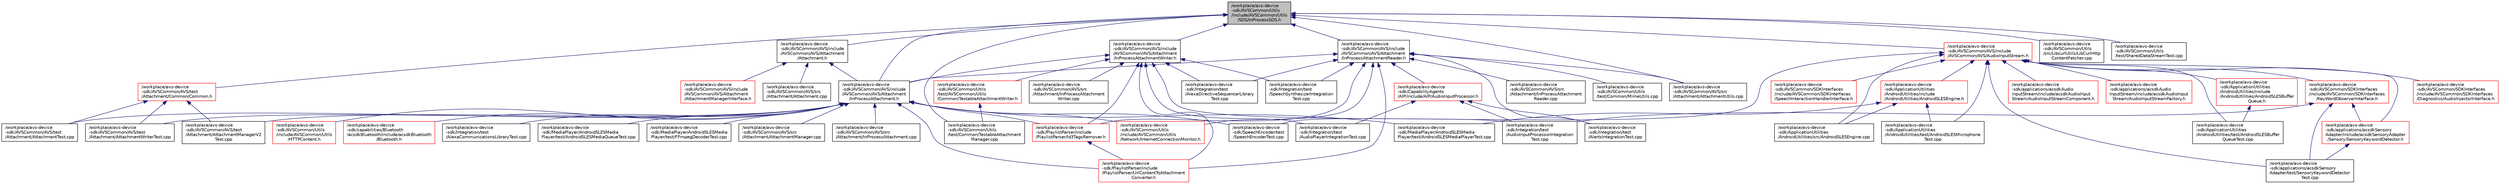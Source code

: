 digraph "/workplace/avs-device-sdk/AVSCommon/Utils/include/AVSCommon/Utils/SDS/InProcessSDS.h"
{
 // LATEX_PDF_SIZE
  edge [fontname="Helvetica",fontsize="10",labelfontname="Helvetica",labelfontsize="10"];
  node [fontname="Helvetica",fontsize="10",shape=record];
  Node1 [label="/workplace/avs-device\l-sdk/AVSCommon/Utils\l/include/AVSCommon/Utils\l/SDS/InProcessSDS.h",height=0.2,width=0.4,color="black", fillcolor="grey75", style="filled", fontcolor="black",tooltip=" "];
  Node1 -> Node2 [dir="back",color="midnightblue",fontsize="10",style="solid",fontname="Helvetica"];
  Node2 [label="/workplace/avs-device\l-sdk/AVSCommon/AVS/include\l/AVSCommon/AVS/Attachment\l/Attachment.h",height=0.2,width=0.4,color="black", fillcolor="white", style="filled",URL="$_attachment_8h.html",tooltip=" "];
  Node2 -> Node3 [dir="back",color="midnightblue",fontsize="10",style="solid",fontname="Helvetica"];
  Node3 [label="/workplace/avs-device\l-sdk/AVSCommon/AVS/include\l/AVSCommon/AVS/Attachment\l/AttachmentManagerInterface.h",height=0.2,width=0.4,color="red", fillcolor="white", style="filled",URL="$_attachment_manager_interface_8h.html",tooltip=" "];
  Node2 -> Node301 [dir="back",color="midnightblue",fontsize="10",style="solid",fontname="Helvetica"];
  Node301 [label="/workplace/avs-device\l-sdk/AVSCommon/AVS/include\l/AVSCommon/AVS/Attachment\l/InProcessAttachment.h",height=0.2,width=0.4,color="black", fillcolor="white", style="filled",URL="$_in_process_attachment_8h.html",tooltip=" "];
  Node301 -> Node62 [dir="back",color="midnightblue",fontsize="10",style="solid",fontname="Helvetica"];
  Node62 [label="/workplace/avs-device\l-sdk/AVSCommon/AVS/src\l/Attachment/AttachmentManager.cpp",height=0.2,width=0.4,color="black", fillcolor="white", style="filled",URL="$_attachment_manager_8cpp.html",tooltip=" "];
  Node301 -> Node302 [dir="back",color="midnightblue",fontsize="10",style="solid",fontname="Helvetica"];
  Node302 [label="/workplace/avs-device\l-sdk/AVSCommon/AVS/src\l/Attachment/InProcessAttachment.cpp",height=0.2,width=0.4,color="black", fillcolor="white", style="filled",URL="$_in_process_attachment_8cpp.html",tooltip=" "];
  Node301 -> Node63 [dir="back",color="midnightblue",fontsize="10",style="solid",fontname="Helvetica"];
  Node63 [label="/workplace/avs-device\l-sdk/AVSCommon/AVS/test\l/Attachment/AttachmentManagerV2\lTest.cpp",height=0.2,width=0.4,color="black", fillcolor="white", style="filled",URL="$_attachment_manager_v2_test_8cpp.html",tooltip=" "];
  Node301 -> Node303 [dir="back",color="midnightblue",fontsize="10",style="solid",fontname="Helvetica"];
  Node303 [label="/workplace/avs-device\l-sdk/AVSCommon/AVS/test\l/Attachment/AttachmentTest.cpp",height=0.2,width=0.4,color="black", fillcolor="white", style="filled",URL="$_attachment_test_8cpp.html",tooltip=" "];
  Node301 -> Node304 [dir="back",color="midnightblue",fontsize="10",style="solid",fontname="Helvetica"];
  Node304 [label="/workplace/avs-device\l-sdk/AVSCommon/AVS/test\l/Attachment/AttachmentWriterTest.cpp",height=0.2,width=0.4,color="black", fillcolor="white", style="filled",URL="$_attachment_writer_test_8cpp.html",tooltip=" "];
  Node301 -> Node305 [dir="back",color="midnightblue",fontsize="10",style="solid",fontname="Helvetica"];
  Node305 [label="/workplace/avs-device\l-sdk/AVSCommon/Utils\l/include/AVSCommon/Utils\l/HTTPContent.h",height=0.2,width=0.4,color="red", fillcolor="white", style="filled",URL="$_h_t_t_p_content_8h.html",tooltip=" "];
  Node301 -> Node327 [dir="back",color="midnightblue",fontsize="10",style="solid",fontname="Helvetica"];
  Node327 [label="/workplace/avs-device\l-sdk/AVSCommon/Utils\l/include/AVSCommon/Utils\l/Network/InternetConnectionMonitor.h",height=0.2,width=0.4,color="red", fillcolor="white", style="filled",URL="$_internet_connection_monitor_8h.html",tooltip=" "];
  Node301 -> Node110 [dir="back",color="midnightblue",fontsize="10",style="solid",fontname="Helvetica"];
  Node110 [label="/workplace/avs-device\l-sdk/capabilities/Bluetooth\l/acsdkBluetooth/include/acsdkBluetooth\l/Bluetooth.h",height=0.2,width=0.4,color="red", fillcolor="white", style="filled",URL="$_bluetooth_8h.html",tooltip=" "];
  Node301 -> Node42 [dir="back",color="midnightblue",fontsize="10",style="solid",fontname="Helvetica"];
  Node42 [label="/workplace/avs-device\l-sdk/Integration/test\l/AlexaCommunicationsLibraryTest.cpp",height=0.2,width=0.4,color="black", fillcolor="white", style="filled",URL="$_alexa_communications_library_test_8cpp.html",tooltip=" "];
  Node301 -> Node326 [dir="back",color="midnightblue",fontsize="10",style="solid",fontname="Helvetica"];
  Node326 [label="/workplace/avs-device\l-sdk/MediaPlayer/AndroidSLESMedia\lPlayer/test/AndroidSLESMediaPlayerTest.cpp",height=0.2,width=0.4,color="black", fillcolor="white", style="filled",URL="$_android_s_l_e_s_media_player_test_8cpp.html",tooltip=" "];
  Node301 -> Node362 [dir="back",color="midnightblue",fontsize="10",style="solid",fontname="Helvetica"];
  Node362 [label="/workplace/avs-device\l-sdk/MediaPlayer/AndroidSLESMedia\lPlayer/test/AndroidSLESMediaQueueTest.cpp",height=0.2,width=0.4,color="black", fillcolor="white", style="filled",URL="$_android_s_l_e_s_media_queue_test_8cpp.html",tooltip=" "];
  Node301 -> Node363 [dir="back",color="midnightblue",fontsize="10",style="solid",fontname="Helvetica"];
  Node363 [label="/workplace/avs-device\l-sdk/MediaPlayer/AndroidSLESMedia\lPlayer/test/FFmpegDecoderTest.cpp",height=0.2,width=0.4,color="black", fillcolor="white", style="filled",URL="$_f_fmpeg_decoder_test_8cpp.html",tooltip=" "];
  Node301 -> Node364 [dir="back",color="midnightblue",fontsize="10",style="solid",fontname="Helvetica"];
  Node364 [label="/workplace/avs-device\l-sdk/PlaylistParser/include\l/PlaylistParser/Id3TagsRemover.h",height=0.2,width=0.4,color="red", fillcolor="white", style="filled",URL="$_id3_tags_remover_8h.html",tooltip=" "];
  Node364 -> Node342 [dir="back",color="midnightblue",fontsize="10",style="solid",fontname="Helvetica"];
  Node342 [label="/workplace/avs-device\l-sdk/PlaylistParser/include\l/PlaylistParser/UrlContentToAttachment\lConverter.h",height=0.2,width=0.4,color="red", fillcolor="white", style="filled",URL="$_url_content_to_attachment_converter_8h.html",tooltip=" "];
  Node301 -> Node342 [dir="back",color="midnightblue",fontsize="10",style="solid",fontname="Helvetica"];
  Node301 -> Node367 [dir="back",color="midnightblue",fontsize="10",style="solid",fontname="Helvetica"];
  Node367 [label="/workplace/avs-device\l-sdk/SpeechEncoder/test\l/SpeechEncoderTest.cpp",height=0.2,width=0.4,color="black", fillcolor="white", style="filled",URL="$_speech_encoder_test_8cpp.html",tooltip=" "];
  Node2 -> Node368 [dir="back",color="midnightblue",fontsize="10",style="solid",fontname="Helvetica"];
  Node368 [label="/workplace/avs-device\l-sdk/AVSCommon/AVS/src\l/Attachment/Attachment.cpp",height=0.2,width=0.4,color="black", fillcolor="white", style="filled",URL="$_attachment_8cpp.html",tooltip=" "];
  Node1 -> Node301 [dir="back",color="midnightblue",fontsize="10",style="solid",fontname="Helvetica"];
  Node1 -> Node369 [dir="back",color="midnightblue",fontsize="10",style="solid",fontname="Helvetica"];
  Node369 [label="/workplace/avs-device\l-sdk/AVSCommon/AVS/include\l/AVSCommon/AVS/Attachment\l/InProcessAttachmentReader.h",height=0.2,width=0.4,color="black", fillcolor="white", style="filled",URL="$_in_process_attachment_reader_8h.html",tooltip=" "];
  Node369 -> Node301 [dir="back",color="midnightblue",fontsize="10",style="solid",fontname="Helvetica"];
  Node369 -> Node370 [dir="back",color="midnightblue",fontsize="10",style="solid",fontname="Helvetica"];
  Node370 [label="/workplace/avs-device\l-sdk/AVSCommon/AVS/src\l/Attachment/AttachmentUtils.cpp",height=0.2,width=0.4,color="black", fillcolor="white", style="filled",URL="$_attachment_utils_8cpp.html",tooltip=" "];
  Node369 -> Node371 [dir="back",color="midnightblue",fontsize="10",style="solid",fontname="Helvetica"];
  Node371 [label="/workplace/avs-device\l-sdk/AVSCommon/AVS/src\l/Attachment/InProcessAttachment\lReader.cpp",height=0.2,width=0.4,color="black", fillcolor="white", style="filled",URL="$_in_process_attachment_reader_8cpp.html",tooltip=" "];
  Node369 -> Node327 [dir="back",color="midnightblue",fontsize="10",style="solid",fontname="Helvetica"];
  Node369 -> Node66 [dir="back",color="midnightblue",fontsize="10",style="solid",fontname="Helvetica"];
  Node66 [label="/workplace/avs-device\l-sdk/AVSCommon/Utils\l/test/Common/MimeUtils.cpp",height=0.2,width=0.4,color="black", fillcolor="white", style="filled",URL="$_mime_utils_8cpp.html",tooltip=" "];
  Node369 -> Node140 [dir="back",color="midnightblue",fontsize="10",style="solid",fontname="Helvetica"];
  Node140 [label="/workplace/avs-device\l-sdk/CapabilityAgents\l/AIP/include/AIP/AudioInputProcessor.h",height=0.2,width=0.4,color="red", fillcolor="white", style="filled",URL="$_audio_input_processor_8h.html",tooltip=" "];
  Node140 -> Node41 [dir="back",color="midnightblue",fontsize="10",style="solid",fontname="Helvetica"];
  Node41 [label="/workplace/avs-device\l-sdk/Integration/test\l/AlertsIntegrationTest.cpp",height=0.2,width=0.4,color="black", fillcolor="white", style="filled",URL="$_alerts_integration_test_8cpp.html",tooltip=" "];
  Node140 -> Node44 [dir="back",color="midnightblue",fontsize="10",style="solid",fontname="Helvetica"];
  Node44 [label="/workplace/avs-device\l-sdk/Integration/test\l/AudioInputProcessorIntegration\lTest.cpp",height=0.2,width=0.4,color="black", fillcolor="white", style="filled",URL="$_audio_input_processor_integration_test_8cpp.html",tooltip=" "];
  Node140 -> Node45 [dir="back",color="midnightblue",fontsize="10",style="solid",fontname="Helvetica"];
  Node45 [label="/workplace/avs-device\l-sdk/Integration/test\l/AudioPlayerIntegrationTest.cpp",height=0.2,width=0.4,color="black", fillcolor="white", style="filled",URL="$_audio_player_integration_test_8cpp.html",tooltip=" "];
  Node369 -> Node41 [dir="back",color="midnightblue",fontsize="10",style="solid",fontname="Helvetica"];
  Node369 -> Node43 [dir="back",color="midnightblue",fontsize="10",style="solid",fontname="Helvetica"];
  Node43 [label="/workplace/avs-device\l-sdk/Integration/test\l/AlexaDirectiveSequencerLibrary\lTest.cpp",height=0.2,width=0.4,color="black", fillcolor="white", style="filled",URL="$_alexa_directive_sequencer_library_test_8cpp.html",tooltip=" "];
  Node369 -> Node47 [dir="back",color="midnightblue",fontsize="10",style="solid",fontname="Helvetica"];
  Node47 [label="/workplace/avs-device\l-sdk/Integration/test\l/SpeechSynthesizerIntegration\lTest.cpp",height=0.2,width=0.4,color="black", fillcolor="white", style="filled",URL="$_speech_synthesizer_integration_test_8cpp.html",tooltip=" "];
  Node369 -> Node364 [dir="back",color="midnightblue",fontsize="10",style="solid",fontname="Helvetica"];
  Node369 -> Node342 [dir="back",color="midnightblue",fontsize="10",style="solid",fontname="Helvetica"];
  Node1 -> Node372 [dir="back",color="midnightblue",fontsize="10",style="solid",fontname="Helvetica"];
  Node372 [label="/workplace/avs-device\l-sdk/AVSCommon/AVS/include\l/AVSCommon/AVS/Attachment\l/InProcessAttachmentWriter.h",height=0.2,width=0.4,color="black", fillcolor="white", style="filled",URL="$_in_process_attachment_writer_8h.html",tooltip=" "];
  Node372 -> Node301 [dir="back",color="midnightblue",fontsize="10",style="solid",fontname="Helvetica"];
  Node372 -> Node373 [dir="back",color="midnightblue",fontsize="10",style="solid",fontname="Helvetica"];
  Node373 [label="/workplace/avs-device\l-sdk/AVSCommon/AVS/src\l/Attachment/InProcessAttachment\lWriter.cpp",height=0.2,width=0.4,color="black", fillcolor="white", style="filled",URL="$_in_process_attachment_writer_8cpp.html",tooltip=" "];
  Node372 -> Node374 [dir="back",color="midnightblue",fontsize="10",style="solid",fontname="Helvetica"];
  Node374 [label="/workplace/avs-device\l-sdk/AVSCommon/Utils\l/test/AVSCommon/Utils\l/Common/TestableAttachmentWriter.h",height=0.2,width=0.4,color="red", fillcolor="white", style="filled",URL="$_testable_attachment_writer_8h.html",tooltip=" "];
  Node374 -> Node68 [dir="back",color="midnightblue",fontsize="10",style="solid",fontname="Helvetica"];
  Node68 [label="/workplace/avs-device\l-sdk/AVSCommon/Utils\l/test/Common/TestableAttachment\lManager.cpp",height=0.2,width=0.4,color="black", fillcolor="white", style="filled",URL="$_testable_attachment_manager_8cpp.html",tooltip=" "];
  Node372 -> Node43 [dir="back",color="midnightblue",fontsize="10",style="solid",fontname="Helvetica"];
  Node372 -> Node44 [dir="back",color="midnightblue",fontsize="10",style="solid",fontname="Helvetica"];
  Node372 -> Node45 [dir="back",color="midnightblue",fontsize="10",style="solid",fontname="Helvetica"];
  Node372 -> Node47 [dir="back",color="midnightblue",fontsize="10",style="solid",fontname="Helvetica"];
  Node372 -> Node364 [dir="back",color="midnightblue",fontsize="10",style="solid",fontname="Helvetica"];
  Node372 -> Node342 [dir="back",color="midnightblue",fontsize="10",style="solid",fontname="Helvetica"];
  Node1 -> Node376 [dir="back",color="midnightblue",fontsize="10",style="solid",fontname="Helvetica"];
  Node376 [label="/workplace/avs-device\l-sdk/AVSCommon/AVS/include\l/AVSCommon/AVS/AudioInputStream.h",height=0.2,width=0.4,color="red", fillcolor="white", style="filled",URL="$_audio_input_stream_8h.html",tooltip=" "];
  Node376 -> Node377 [dir="back",color="midnightblue",fontsize="10",style="solid",fontname="Helvetica"];
  Node377 [label="/workplace/avs-device\l-sdk/applications/acsdkAudio\lInputStream/include/acsdkAudioInput\lStream/AudioInputStreamComponent.h",height=0.2,width=0.4,color="red", fillcolor="white", style="filled",URL="$_audio_input_stream_component_8h.html",tooltip=" "];
  Node376 -> Node379 [dir="back",color="midnightblue",fontsize="10",style="solid",fontname="Helvetica"];
  Node379 [label="/workplace/avs-device\l-sdk/applications/acsdkAudio\lInputStream/include/acsdkAudioInput\lStream/AudioInputStreamFactory.h",height=0.2,width=0.4,color="red", fillcolor="white", style="filled",URL="$_audio_input_stream_factory_8h.html",tooltip=" "];
  Node376 -> Node381 [dir="back",color="midnightblue",fontsize="10",style="solid",fontname="Helvetica"];
  Node381 [label="/workplace/avs-device\l-sdk/applications/acsdkSensory\lAdapter/include/acsdkSensoryAdapter\l/Sensory/SensoryKeywordDetector.h",height=0.2,width=0.4,color="red", fillcolor="white", style="filled",URL="$_sensory_keyword_detector_8h.html",tooltip=" "];
  Node381 -> Node385 [dir="back",color="midnightblue",fontsize="10",style="solid",fontname="Helvetica"];
  Node385 [label="/workplace/avs-device\l-sdk/applications/acsdkSensory\lAdapter/test/SensoryKeywordDetector\lTest.cpp",height=0.2,width=0.4,color="black", fillcolor="white", style="filled",URL="$_sensory_keyword_detector_test_8cpp.html",tooltip=" "];
  Node376 -> Node385 [dir="back",color="midnightblue",fontsize="10",style="solid",fontname="Helvetica"];
  Node376 -> Node386 [dir="back",color="midnightblue",fontsize="10",style="solid",fontname="Helvetica"];
  Node386 [label="/workplace/avs-device\l-sdk/ApplicationUtilities\l/AndroidUtilities/include\l/AndroidUtilities/AndroidSLESBuffer\lQueue.h",height=0.2,width=0.4,color="red", fillcolor="white", style="filled",URL="$_android_s_l_e_s_buffer_queue_8h.html",tooltip=" "];
  Node386 -> Node392 [dir="back",color="midnightblue",fontsize="10",style="solid",fontname="Helvetica"];
  Node392 [label="/workplace/avs-device\l-sdk/ApplicationUtilities\l/AndroidUtilities/test/AndroidSLESBuffer\lQueueTest.cpp",height=0.2,width=0.4,color="black", fillcolor="white", style="filled",URL="$_android_s_l_e_s_buffer_queue_test_8cpp.html",tooltip=" "];
  Node376 -> Node393 [dir="back",color="midnightblue",fontsize="10",style="solid",fontname="Helvetica"];
  Node393 [label="/workplace/avs-device\l-sdk/ApplicationUtilities\l/AndroidUtilities/include\l/AndroidUtilities/AndroidSLESEngine.h",height=0.2,width=0.4,color="red", fillcolor="white", style="filled",URL="$_android_s_l_e_s_engine_8h.html",tooltip=" "];
  Node393 -> Node388 [dir="back",color="midnightblue",fontsize="10",style="solid",fontname="Helvetica"];
  Node388 [label="/workplace/avs-device\l-sdk/ApplicationUtilities\l/AndroidUtilities/src/AndroidSLESEngine.cpp",height=0.2,width=0.4,color="black", fillcolor="white", style="filled",URL="$_android_s_l_e_s_engine_8cpp.html",tooltip=" "];
  Node393 -> Node390 [dir="back",color="midnightblue",fontsize="10",style="solid",fontname="Helvetica"];
  Node390 [label="/workplace/avs-device\l-sdk/ApplicationUtilities\l/AndroidUtilities/test/AndroidSLESMicrophone\lTest.cpp",height=0.2,width=0.4,color="black", fillcolor="white", style="filled",URL="$_android_s_l_e_s_microphone_test_8cpp.html",tooltip=" "];
  Node393 -> Node326 [dir="back",color="midnightblue",fontsize="10",style="solid",fontname="Helvetica"];
  Node376 -> Node388 [dir="back",color="midnightblue",fontsize="10",style="solid",fontname="Helvetica"];
  Node376 -> Node392 [dir="back",color="midnightblue",fontsize="10",style="solid",fontname="Helvetica"];
  Node376 -> Node390 [dir="back",color="midnightblue",fontsize="10",style="solid",fontname="Helvetica"];
  Node376 -> Node398 [dir="back",color="midnightblue",fontsize="10",style="solid",fontname="Helvetica"];
  Node398 [label="/workplace/avs-device\l-sdk/AVSCommon/SDKInterfaces\l/include/AVSCommon/SDKInterfaces\l/Diagnostics/AudioInjectorInterface.h",height=0.2,width=0.4,color="red", fillcolor="white", style="filled",URL="$_audio_injector_interface_8h.html",tooltip=" "];
  Node376 -> Node401 [dir="back",color="midnightblue",fontsize="10",style="solid",fontname="Helvetica"];
  Node401 [label="/workplace/avs-device\l-sdk/AVSCommon/SDKInterfaces\l/include/AVSCommon/SDKInterfaces\l/KeyWordObserverInterface.h",height=0.2,width=0.4,color="red", fillcolor="white", style="filled",URL="$_key_word_observer_interface_8h.html",tooltip=" "];
  Node401 -> Node381 [dir="back",color="midnightblue",fontsize="10",style="solid",fontname="Helvetica"];
  Node401 -> Node385 [dir="back",color="midnightblue",fontsize="10",style="solid",fontname="Helvetica"];
  Node401 -> Node44 [dir="back",color="midnightblue",fontsize="10",style="solid",fontname="Helvetica"];
  Node376 -> Node414 [dir="back",color="midnightblue",fontsize="10",style="solid",fontname="Helvetica"];
  Node414 [label="/workplace/avs-device\l-sdk/AVSCommon/SDKInterfaces\l/include/AVSCommon/SDKInterfaces\l/SpeechInteractionHandlerInterface.h",height=0.2,width=0.4,color="red", fillcolor="white", style="filled",URL="$_speech_interaction_handler_interface_8h.html",tooltip=" "];
  Node376 -> Node367 [dir="back",color="midnightblue",fontsize="10",style="solid",fontname="Helvetica"];
  Node1 -> Node370 [dir="back",color="midnightblue",fontsize="10",style="solid",fontname="Helvetica"];
  Node1 -> Node430 [dir="back",color="midnightblue",fontsize="10",style="solid",fontname="Helvetica"];
  Node430 [label="/workplace/avs-device\l-sdk/AVSCommon/AVS/test\l/Attachment/Common/Common.h",height=0.2,width=0.4,color="red", fillcolor="white", style="filled",URL="$_a_v_s_2test_2_attachment_2_common_2_common_8h.html",tooltip=" "];
  Node430 -> Node63 [dir="back",color="midnightblue",fontsize="10",style="solid",fontname="Helvetica"];
  Node430 -> Node303 [dir="back",color="midnightblue",fontsize="10",style="solid",fontname="Helvetica"];
  Node430 -> Node304 [dir="back",color="midnightblue",fontsize="10",style="solid",fontname="Helvetica"];
  Node1 -> Node349 [dir="back",color="midnightblue",fontsize="10",style="solid",fontname="Helvetica"];
  Node349 [label="/workplace/avs-device\l-sdk/AVSCommon/Utils\l/src/LibcurlUtils/LibCurlHttp\lContentFetcher.cpp",height=0.2,width=0.4,color="black", fillcolor="white", style="filled",URL="$_lib_curl_http_content_fetcher_8cpp.html",tooltip=" "];
  Node1 -> Node68 [dir="back",color="midnightblue",fontsize="10",style="solid",fontname="Helvetica"];
  Node1 -> Node433 [dir="back",color="midnightblue",fontsize="10",style="solid",fontname="Helvetica"];
  Node433 [label="/workplace/avs-device\l-sdk/AVSCommon/Utils\l/test/SharedDataStreamTest.cpp",height=0.2,width=0.4,color="black", fillcolor="white", style="filled",URL="$_shared_data_stream_test_8cpp.html",tooltip=" "];
}
